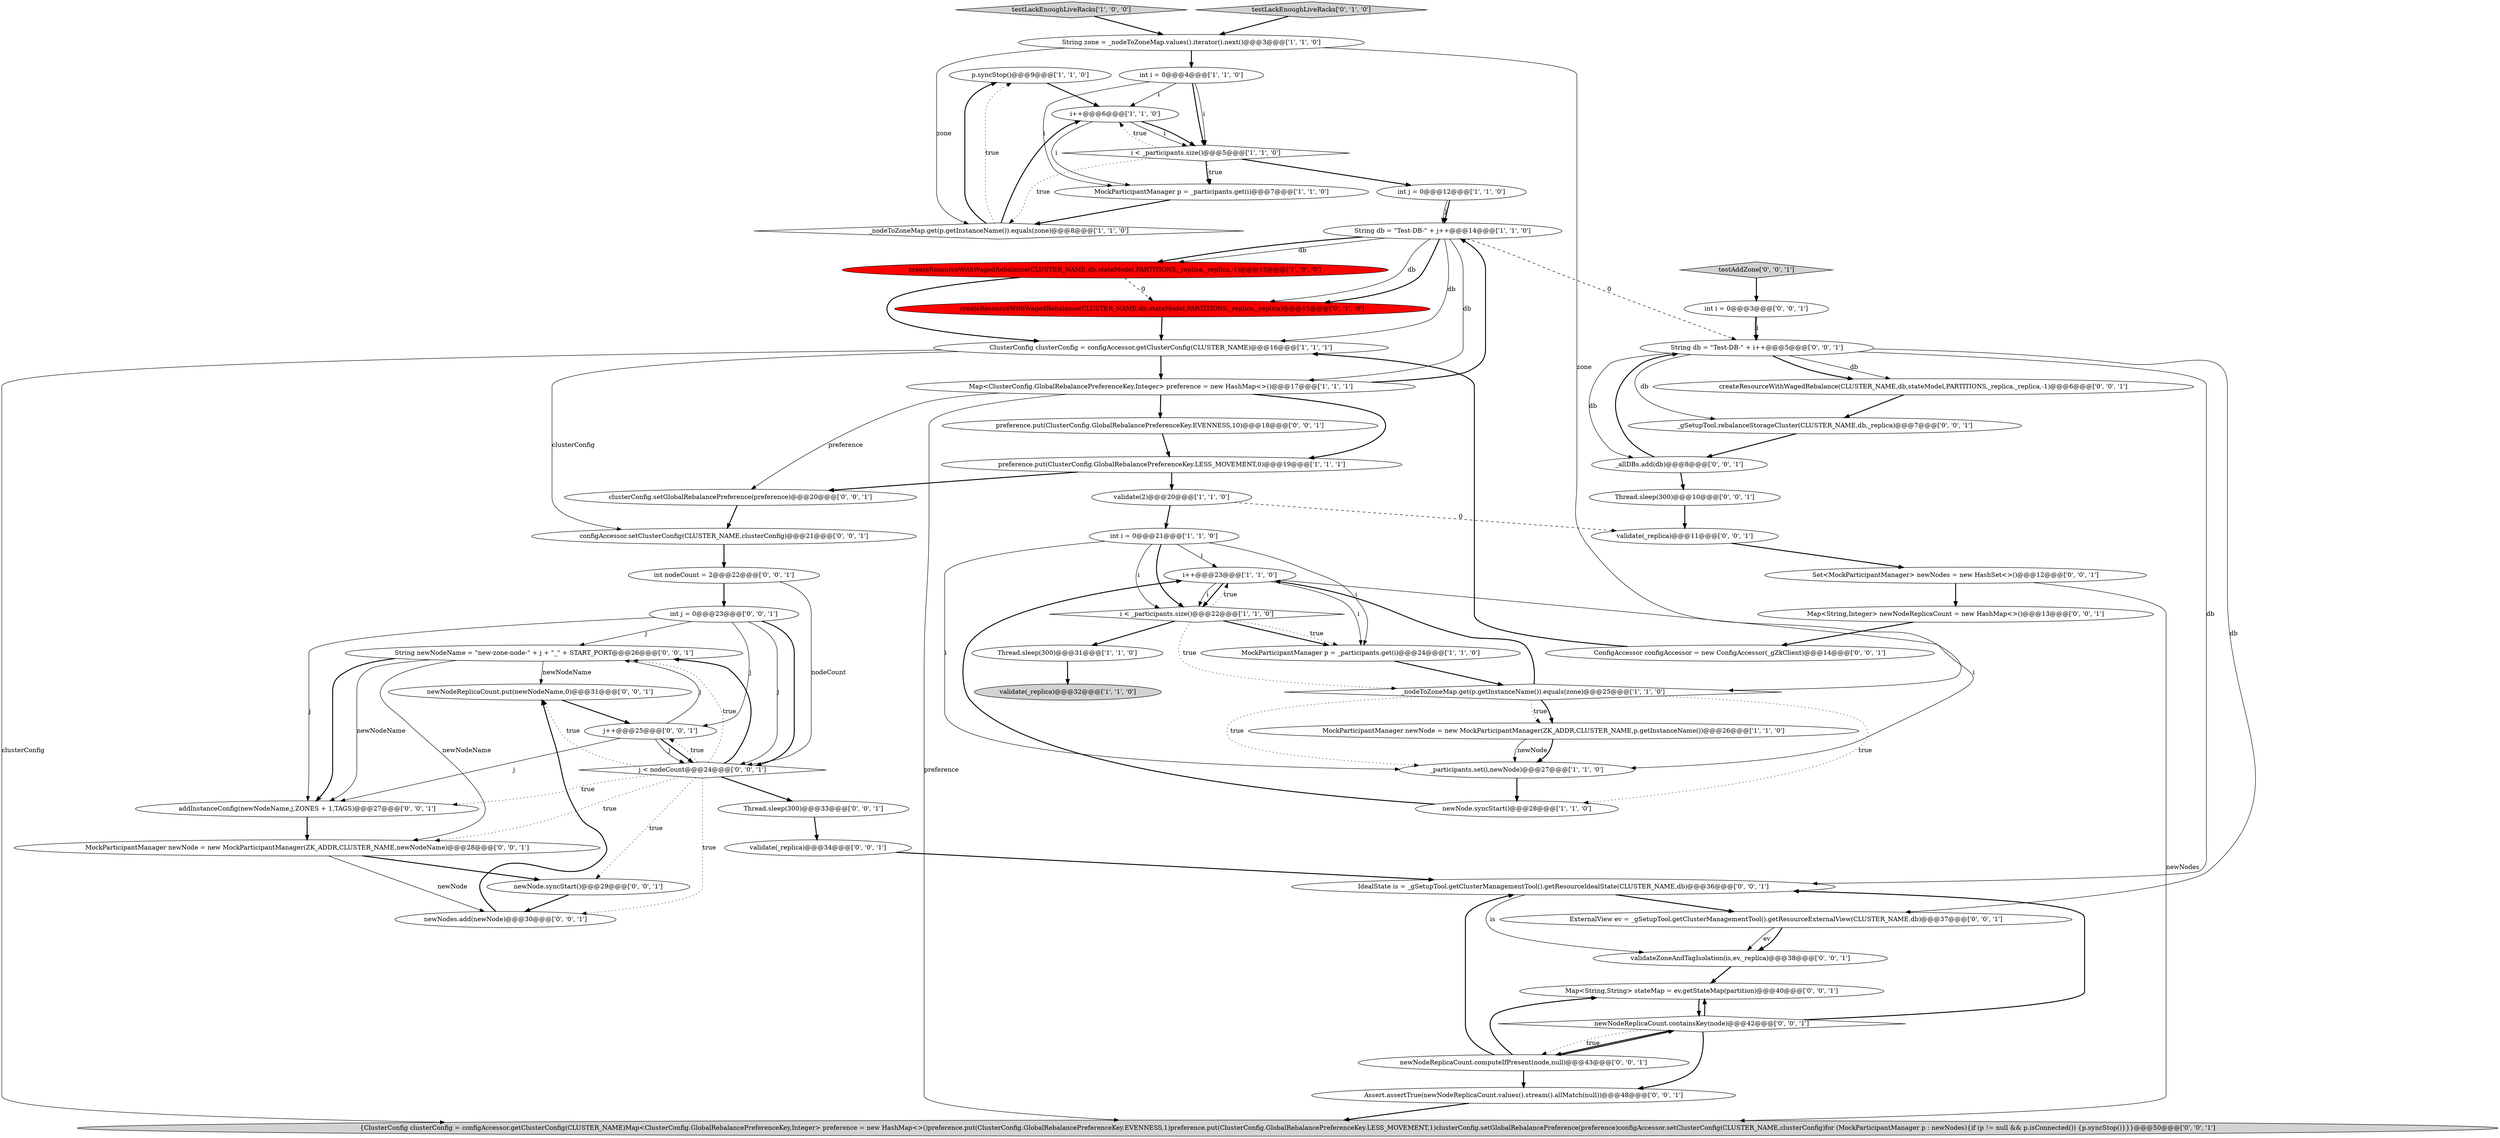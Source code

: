 digraph {
2 [style = filled, label = "p.syncStop()@@@9@@@['1', '1', '0']", fillcolor = white, shape = ellipse image = "AAA0AAABBB1BBB"];
60 [style = filled, label = "Set<MockParticipantManager> newNodes = new HashSet<>()@@@12@@@['0', '0', '1']", fillcolor = white, shape = ellipse image = "AAA0AAABBB3BBB"];
52 [style = filled, label = "newNode.syncStart()@@@29@@@['0', '0', '1']", fillcolor = white, shape = ellipse image = "AAA0AAABBB3BBB"];
32 [style = filled, label = "preference.put(ClusterConfig.GlobalRebalancePreferenceKey.EVENNESS,10)@@@18@@@['0', '0', '1']", fillcolor = white, shape = ellipse image = "AAA0AAABBB3BBB"];
5 [style = filled, label = "int i = 0@@@21@@@['1', '1', '0']", fillcolor = white, shape = ellipse image = "AAA0AAABBB1BBB"];
6 [style = filled, label = "_nodeToZoneMap.get(p.getInstanceName()).equals(zone)@@@25@@@['1', '1', '0']", fillcolor = white, shape = diamond image = "AAA0AAABBB1BBB"];
36 [style = filled, label = "ExternalView ev = _gSetupTool.getClusterManagementTool().getResourceExternalView(CLUSTER_NAME,db)@@@37@@@['0', '0', '1']", fillcolor = white, shape = ellipse image = "AAA0AAABBB3BBB"];
56 [style = filled, label = "_allDBs.add(db)@@@8@@@['0', '0', '1']", fillcolor = white, shape = ellipse image = "AAA0AAABBB3BBB"];
21 [style = filled, label = "i++@@@6@@@['1', '1', '0']", fillcolor = white, shape = ellipse image = "AAA0AAABBB1BBB"];
57 [style = filled, label = "newNodeReplicaCount.put(newNodeName,0)@@@31@@@['0', '0', '1']", fillcolor = white, shape = ellipse image = "AAA0AAABBB3BBB"];
3 [style = filled, label = "String db = \"Test-DB-\" + j++@@@14@@@['1', '1', '0']", fillcolor = white, shape = ellipse image = "AAA0AAABBB1BBB"];
13 [style = filled, label = "MockParticipantManager p = _participants.get(i)@@@7@@@['1', '1', '0']", fillcolor = white, shape = ellipse image = "AAA0AAABBB1BBB"];
22 [style = filled, label = "testLackEnoughLiveRacks['1', '0', '0']", fillcolor = lightgray, shape = diamond image = "AAA0AAABBB1BBB"];
0 [style = filled, label = "validate(_replica)@@@32@@@['1', '1', '0']", fillcolor = lightgray, shape = ellipse image = "AAA0AAABBB1BBB"];
30 [style = filled, label = "IdealState is = _gSetupTool.getClusterManagementTool().getResourceIdealState(CLUSTER_NAME,db)@@@36@@@['0', '0', '1']", fillcolor = white, shape = ellipse image = "AAA0AAABBB3BBB"];
24 [style = filled, label = "i++@@@23@@@['1', '1', '0']", fillcolor = white, shape = ellipse image = "AAA0AAABBB1BBB"];
7 [style = filled, label = "newNode.syncStart()@@@28@@@['1', '1', '0']", fillcolor = white, shape = ellipse image = "AAA0AAABBB1BBB"];
15 [style = filled, label = "validate(2)@@@20@@@['1', '1', '0']", fillcolor = white, shape = ellipse image = "AAA0AAABBB1BBB"];
48 [style = filled, label = "int j = 0@@@23@@@['0', '0', '1']", fillcolor = white, shape = ellipse image = "AAA0AAABBB3BBB"];
26 [style = filled, label = "createResourceWithWagedRebalance(CLUSTER_NAME,db,stateModel,PARTITIONS,_replica,_replica)@@@15@@@['0', '1', '0']", fillcolor = red, shape = ellipse image = "AAA1AAABBB2BBB"];
49 [style = filled, label = "String db = \"Test-DB-\" + i++@@@5@@@['0', '0', '1']", fillcolor = white, shape = ellipse image = "AAA0AAABBB3BBB"];
4 [style = filled, label = "int j = 0@@@12@@@['1', '1', '0']", fillcolor = white, shape = ellipse image = "AAA0AAABBB1BBB"];
8 [style = filled, label = "String zone = _nodeToZoneMap.values().iterator().next()@@@3@@@['1', '1', '0']", fillcolor = white, shape = ellipse image = "AAA0AAABBB1BBB"];
9 [style = filled, label = "_nodeToZoneMap.get(p.getInstanceName()).equals(zone)@@@8@@@['1', '1', '0']", fillcolor = white, shape = diamond image = "AAA0AAABBB1BBB"];
17 [style = filled, label = "MockParticipantManager p = _participants.get(i)@@@24@@@['1', '1', '0']", fillcolor = white, shape = ellipse image = "AAA0AAABBB1BBB"];
41 [style = filled, label = "newNodes.add(newNode)@@@30@@@['0', '0', '1']", fillcolor = white, shape = ellipse image = "AAA0AAABBB3BBB"];
27 [style = filled, label = "String newNodeName = \"new-zone-node-\" + j + \"_\" + START_PORT@@@26@@@['0', '0', '1']", fillcolor = white, shape = ellipse image = "AAA0AAABBB3BBB"];
44 [style = filled, label = "ConfigAccessor configAccessor = new ConfigAccessor(_gZkClient)@@@14@@@['0', '0', '1']", fillcolor = white, shape = ellipse image = "AAA0AAABBB3BBB"];
42 [style = filled, label = "validateZoneAndTagIsolation(is,ev,_replica)@@@38@@@['0', '0', '1']", fillcolor = white, shape = ellipse image = "AAA0AAABBB3BBB"];
28 [style = filled, label = "testAddZone['0', '0', '1']", fillcolor = lightgray, shape = diamond image = "AAA0AAABBB3BBB"];
33 [style = filled, label = "newNodeReplicaCount.containsKey(node)@@@42@@@['0', '0', '1']", fillcolor = white, shape = diamond image = "AAA0AAABBB3BBB"];
47 [style = filled, label = "j++@@@25@@@['0', '0', '1']", fillcolor = white, shape = ellipse image = "AAA0AAABBB3BBB"];
35 [style = filled, label = "validate(_replica)@@@34@@@['0', '0', '1']", fillcolor = white, shape = ellipse image = "AAA0AAABBB3BBB"];
38 [style = filled, label = "Thread.sleep(300)@@@33@@@['0', '0', '1']", fillcolor = white, shape = ellipse image = "AAA0AAABBB3BBB"];
19 [style = filled, label = "int i = 0@@@4@@@['1', '1', '0']", fillcolor = white, shape = ellipse image = "AAA0AAABBB1BBB"];
40 [style = filled, label = "j < nodeCount@@@24@@@['0', '0', '1']", fillcolor = white, shape = diamond image = "AAA0AAABBB3BBB"];
37 [style = filled, label = "validate(_replica)@@@11@@@['0', '0', '1']", fillcolor = white, shape = ellipse image = "AAA0AAABBB3BBB"];
12 [style = filled, label = "preference.put(ClusterConfig.GlobalRebalancePreferenceKey.LESS_MOVEMENT,0)@@@19@@@['1', '1', '1']", fillcolor = white, shape = ellipse image = "AAA0AAABBB1BBB"];
11 [style = filled, label = "createResourceWithWagedRebalance(CLUSTER_NAME,db,stateModel,PARTITIONS,_replica,_replica,-1)@@@15@@@['1', '0', '0']", fillcolor = red, shape = ellipse image = "AAA1AAABBB1BBB"];
29 [style = filled, label = "_gSetupTool.rebalanceStorageCluster(CLUSTER_NAME,db,_replica)@@@7@@@['0', '0', '1']", fillcolor = white, shape = ellipse image = "AAA0AAABBB3BBB"];
45 [style = filled, label = "clusterConfig.setGlobalRebalancePreference(preference)@@@20@@@['0', '0', '1']", fillcolor = white, shape = ellipse image = "AAA0AAABBB3BBB"];
20 [style = filled, label = "i < _participants.size()@@@5@@@['1', '1', '0']", fillcolor = white, shape = diamond image = "AAA0AAABBB1BBB"];
10 [style = filled, label = "Thread.sleep(300)@@@31@@@['1', '1', '0']", fillcolor = white, shape = ellipse image = "AAA0AAABBB1BBB"];
50 [style = filled, label = "MockParticipantManager newNode = new MockParticipantManager(ZK_ADDR,CLUSTER_NAME,newNodeName)@@@28@@@['0', '0', '1']", fillcolor = white, shape = ellipse image = "AAA0AAABBB3BBB"];
54 [style = filled, label = "int i = 0@@@3@@@['0', '0', '1']", fillcolor = white, shape = ellipse image = "AAA0AAABBB3BBB"];
55 [style = filled, label = "configAccessor.setClusterConfig(CLUSTER_NAME,clusterConfig)@@@21@@@['0', '0', '1']", fillcolor = white, shape = ellipse image = "AAA0AAABBB3BBB"];
23 [style = filled, label = "_participants.set(i,newNode)@@@27@@@['1', '1', '0']", fillcolor = white, shape = ellipse image = "AAA0AAABBB1BBB"];
43 [style = filled, label = "Thread.sleep(300)@@@10@@@['0', '0', '1']", fillcolor = white, shape = ellipse image = "AAA0AAABBB3BBB"];
14 [style = filled, label = "i < _participants.size()@@@22@@@['1', '1', '0']", fillcolor = white, shape = diamond image = "AAA0AAABBB1BBB"];
34 [style = filled, label = "createResourceWithWagedRebalance(CLUSTER_NAME,db,stateModel,PARTITIONS,_replica,_replica,-1)@@@6@@@['0', '0', '1']", fillcolor = white, shape = ellipse image = "AAA0AAABBB3BBB"];
46 [style = filled, label = "newNodeReplicaCount.computeIfPresent(node,null)@@@43@@@['0', '0', '1']", fillcolor = white, shape = ellipse image = "AAA0AAABBB3BBB"];
51 [style = filled, label = "{ClusterConfig clusterConfig = configAccessor.getClusterConfig(CLUSTER_NAME)Map<ClusterConfig.GlobalRebalancePreferenceKey,Integer> preference = new HashMap<>()preference.put(ClusterConfig.GlobalRebalancePreferenceKey.EVENNESS,1)preference.put(ClusterConfig.GlobalRebalancePreferenceKey.LESS_MOVEMENT,1)clusterConfig.setGlobalRebalancePreference(preference)configAccessor.setClusterConfig(CLUSTER_NAME,clusterConfig)for (MockParticipantManager p : newNodes){if (p != null && p.isConnected()) {p.syncStop()}}}@@@50@@@['0', '0', '1']", fillcolor = lightgray, shape = ellipse image = "AAA0AAABBB3BBB"];
25 [style = filled, label = "testLackEnoughLiveRacks['0', '1', '0']", fillcolor = lightgray, shape = diamond image = "AAA0AAABBB2BBB"];
18 [style = filled, label = "Map<ClusterConfig.GlobalRebalancePreferenceKey,Integer> preference = new HashMap<>()@@@17@@@['1', '1', '1']", fillcolor = white, shape = ellipse image = "AAA0AAABBB1BBB"];
31 [style = filled, label = "Assert.assertTrue(newNodeReplicaCount.values().stream().allMatch(null))@@@48@@@['0', '0', '1']", fillcolor = white, shape = ellipse image = "AAA0AAABBB3BBB"];
58 [style = filled, label = "addInstanceConfig(newNodeName,j,ZONES + 1,TAGS)@@@27@@@['0', '0', '1']", fillcolor = white, shape = ellipse image = "AAA0AAABBB3BBB"];
59 [style = filled, label = "int nodeCount = 2@@@22@@@['0', '0', '1']", fillcolor = white, shape = ellipse image = "AAA0AAABBB3BBB"];
53 [style = filled, label = "Map<String,String> stateMap = ev.getStateMap(partition)@@@40@@@['0', '0', '1']", fillcolor = white, shape = ellipse image = "AAA0AAABBB3BBB"];
16 [style = filled, label = "ClusterConfig clusterConfig = configAccessor.getClusterConfig(CLUSTER_NAME)@@@16@@@['1', '1', '1']", fillcolor = white, shape = ellipse image = "AAA0AAABBB1BBB"];
1 [style = filled, label = "MockParticipantManager newNode = new MockParticipantManager(ZK_ADDR,CLUSTER_NAME,p.getInstanceName())@@@26@@@['1', '1', '0']", fillcolor = white, shape = ellipse image = "AAA0AAABBB1BBB"];
39 [style = filled, label = "Map<String,Integer> newNodeReplicaCount = new HashMap<>()@@@13@@@['0', '0', '1']", fillcolor = white, shape = ellipse image = "AAA0AAABBB3BBB"];
40->50 [style = dotted, label="true"];
8->9 [style = solid, label="zone"];
18->3 [style = bold, label=""];
58->50 [style = bold, label=""];
27->50 [style = solid, label="newNodeName"];
12->45 [style = bold, label=""];
32->12 [style = bold, label=""];
6->1 [style = dotted, label="true"];
14->17 [style = bold, label=""];
27->58 [style = bold, label=""];
30->36 [style = bold, label=""];
46->31 [style = bold, label=""];
29->56 [style = bold, label=""];
40->38 [style = bold, label=""];
8->6 [style = solid, label="zone"];
1->23 [style = solid, label="newNode"];
1->23 [style = bold, label=""];
22->8 [style = bold, label=""];
19->20 [style = solid, label="i"];
37->60 [style = bold, label=""];
27->58 [style = solid, label="newNodeName"];
33->46 [style = bold, label=""];
54->49 [style = solid, label="i"];
9->21 [style = bold, label=""];
18->32 [style = bold, label=""];
16->55 [style = solid, label="clusterConfig"];
20->13 [style = dotted, label="true"];
50->41 [style = solid, label="newNode"];
60->39 [style = bold, label=""];
16->51 [style = solid, label="clusterConfig"];
56->43 [style = bold, label=""];
40->41 [style = dotted, label="true"];
11->16 [style = bold, label=""];
4->3 [style = bold, label=""];
54->49 [style = bold, label=""];
55->59 [style = bold, label=""];
9->2 [style = bold, label=""];
14->24 [style = dotted, label="true"];
18->51 [style = solid, label="preference"];
19->20 [style = bold, label=""];
3->11 [style = solid, label="db"];
48->40 [style = solid, label="j"];
3->11 [style = bold, label=""];
18->12 [style = bold, label=""];
14->10 [style = bold, label=""];
28->54 [style = bold, label=""];
5->14 [style = solid, label="i"];
21->13 [style = solid, label="i"];
40->52 [style = dotted, label="true"];
36->42 [style = solid, label="ev"];
26->16 [style = bold, label=""];
7->24 [style = bold, label=""];
47->27 [style = solid, label="j"];
59->40 [style = solid, label="nodeCount"];
30->42 [style = solid, label="is"];
31->51 [style = bold, label=""];
44->16 [style = bold, label=""];
24->14 [style = solid, label="i"];
40->47 [style = dotted, label="true"];
2->21 [style = bold, label=""];
10->0 [style = bold, label=""];
46->33 [style = bold, label=""];
3->26 [style = solid, label="db"];
33->30 [style = bold, label=""];
53->33 [style = bold, label=""];
6->7 [style = dotted, label="true"];
5->24 [style = solid, label="i"];
47->40 [style = solid, label="j"];
23->7 [style = bold, label=""];
4->3 [style = solid, label="j"];
38->35 [style = bold, label=""];
59->48 [style = bold, label=""];
36->42 [style = bold, label=""];
24->17 [style = solid, label="i"];
5->23 [style = solid, label="i"];
49->29 [style = solid, label="db"];
34->29 [style = bold, label=""];
16->18 [style = bold, label=""];
20->13 [style = bold, label=""];
45->55 [style = bold, label=""];
20->9 [style = dotted, label="true"];
17->6 [style = bold, label=""];
47->40 [style = bold, label=""];
11->26 [style = dashed, label="0"];
52->41 [style = bold, label=""];
49->56 [style = solid, label="db"];
3->26 [style = bold, label=""];
6->24 [style = bold, label=""];
27->57 [style = solid, label="newNodeName"];
5->17 [style = solid, label="i"];
47->58 [style = solid, label="j"];
14->17 [style = dotted, label="true"];
6->1 [style = bold, label=""];
48->27 [style = solid, label="j"];
46->30 [style = bold, label=""];
19->13 [style = solid, label="i"];
40->27 [style = bold, label=""];
3->18 [style = solid, label="db"];
49->36 [style = solid, label="db"];
3->16 [style = solid, label="db"];
13->9 [style = bold, label=""];
48->58 [style = solid, label="j"];
40->27 [style = dotted, label="true"];
57->47 [style = bold, label=""];
33->46 [style = dotted, label="true"];
60->51 [style = solid, label="newNodes"];
35->30 [style = bold, label=""];
40->58 [style = dotted, label="true"];
24->23 [style = solid, label="i"];
14->6 [style = dotted, label="true"];
56->49 [style = bold, label=""];
39->44 [style = bold, label=""];
8->19 [style = bold, label=""];
15->37 [style = dashed, label="0"];
12->15 [style = bold, label=""];
46->53 [style = bold, label=""];
49->30 [style = solid, label="db"];
48->47 [style = solid, label="j"];
6->23 [style = dotted, label="true"];
21->20 [style = solid, label="i"];
43->37 [style = bold, label=""];
20->21 [style = dotted, label="true"];
5->14 [style = bold, label=""];
49->34 [style = bold, label=""];
40->57 [style = dotted, label="true"];
41->57 [style = bold, label=""];
33->53 [style = bold, label=""];
50->52 [style = bold, label=""];
48->40 [style = bold, label=""];
15->5 [style = bold, label=""];
20->4 [style = bold, label=""];
24->14 [style = bold, label=""];
21->20 [style = bold, label=""];
19->21 [style = solid, label="i"];
9->2 [style = dotted, label="true"];
3->49 [style = dashed, label="0"];
18->45 [style = solid, label="preference"];
33->31 [style = bold, label=""];
25->8 [style = bold, label=""];
49->34 [style = solid, label="db"];
42->53 [style = bold, label=""];
}
